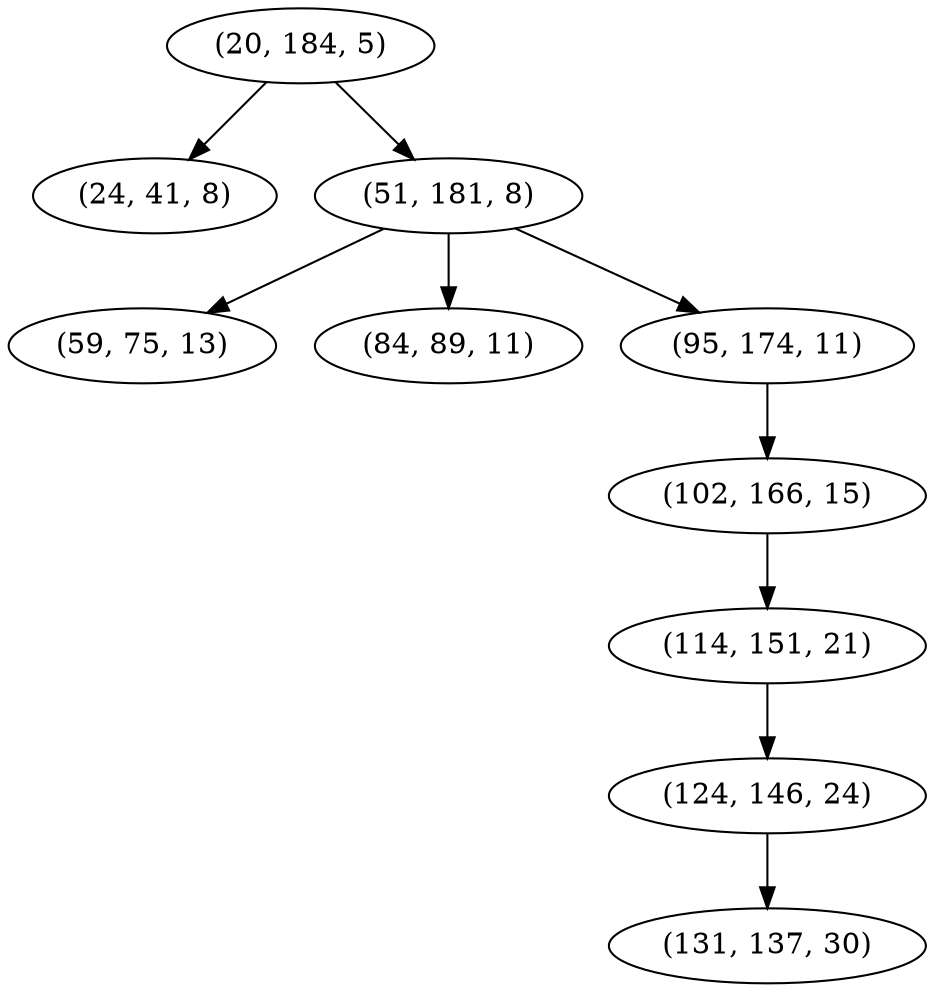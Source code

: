 digraph tree {
    "(20, 184, 5)";
    "(24, 41, 8)";
    "(51, 181, 8)";
    "(59, 75, 13)";
    "(84, 89, 11)";
    "(95, 174, 11)";
    "(102, 166, 15)";
    "(114, 151, 21)";
    "(124, 146, 24)";
    "(131, 137, 30)";
    "(20, 184, 5)" -> "(24, 41, 8)";
    "(20, 184, 5)" -> "(51, 181, 8)";
    "(51, 181, 8)" -> "(59, 75, 13)";
    "(51, 181, 8)" -> "(84, 89, 11)";
    "(51, 181, 8)" -> "(95, 174, 11)";
    "(95, 174, 11)" -> "(102, 166, 15)";
    "(102, 166, 15)" -> "(114, 151, 21)";
    "(114, 151, 21)" -> "(124, 146, 24)";
    "(124, 146, 24)" -> "(131, 137, 30)";
}
